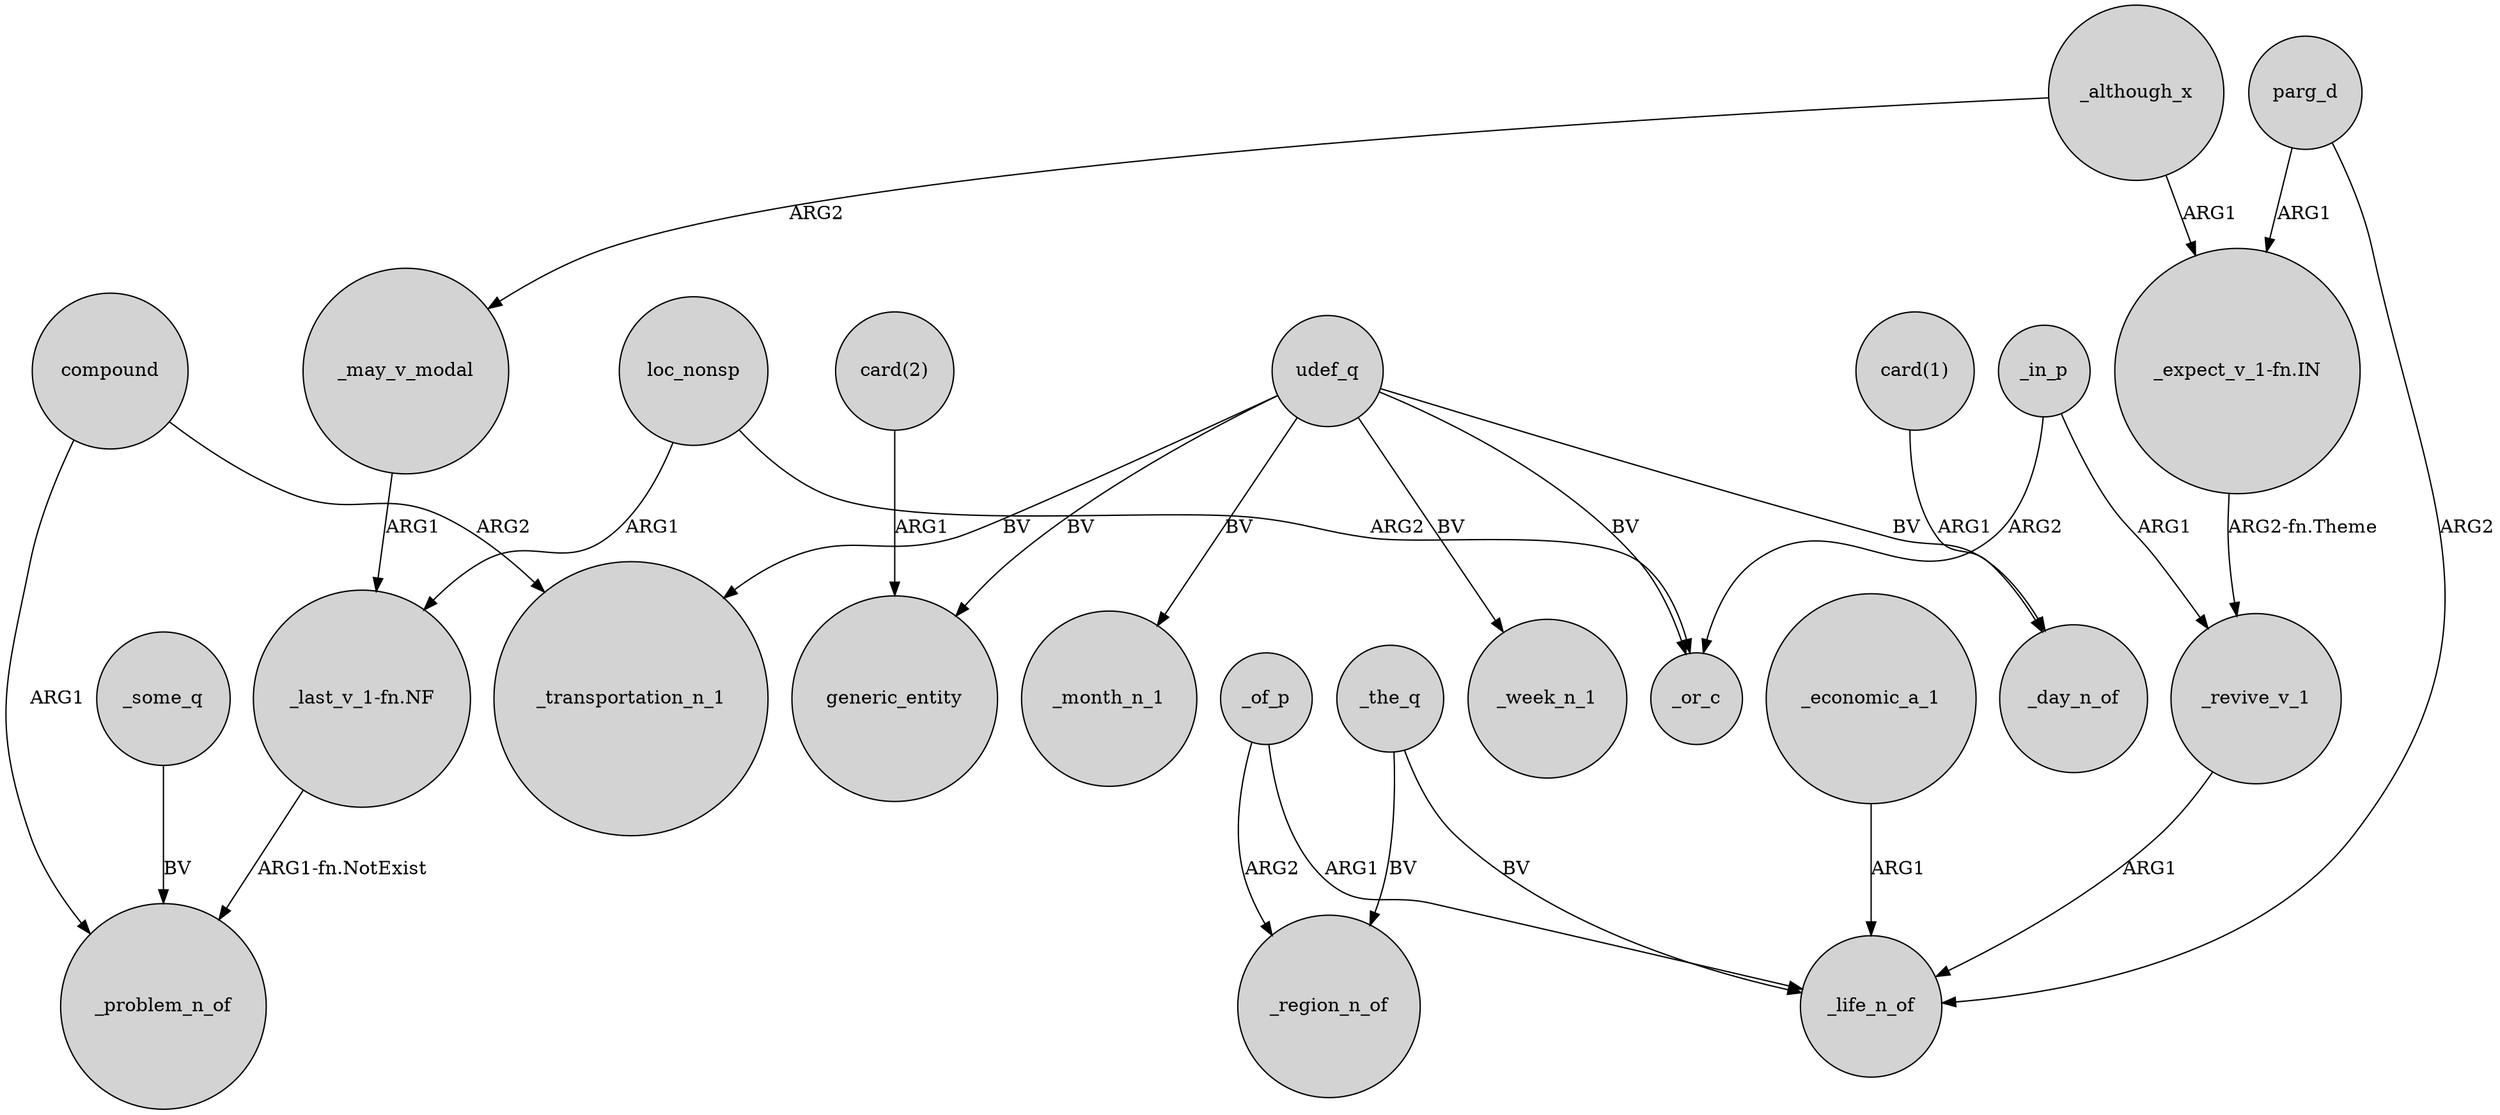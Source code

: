 digraph {
	node [shape=circle style=filled]
	udef_q -> generic_entity [label=BV]
	udef_q -> _transportation_n_1 [label=BV]
	_of_p -> _life_n_of [label=ARG1]
	_the_q -> _life_n_of [label=BV]
	loc_nonsp -> "_last_v_1-fn.NF" [label=ARG1]
	"card(1)" -> _day_n_of [label=ARG1]
	compound -> _transportation_n_1 [label=ARG2]
	_in_p -> _or_c [label=ARG2]
	"_expect_v_1-fn.IN" -> _revive_v_1 [label="ARG2-fn.Theme"]
	udef_q -> _day_n_of [label=BV]
	_revive_v_1 -> _life_n_of [label=ARG1]
	udef_q -> _or_c [label=BV]
	udef_q -> _month_n_1 [label=BV]
	parg_d -> _life_n_of [label=ARG2]
	_of_p -> _region_n_of [label=ARG2]
	_some_q -> _problem_n_of [label=BV]
	compound -> _problem_n_of [label=ARG1]
	udef_q -> _week_n_1 [label=BV]
	parg_d -> "_expect_v_1-fn.IN" [label=ARG1]
	"_last_v_1-fn.NF" -> _problem_n_of [label="ARG1-fn.NotExist"]
	_may_v_modal -> "_last_v_1-fn.NF" [label=ARG1]
	_although_x -> "_expect_v_1-fn.IN" [label=ARG1]
	_although_x -> _may_v_modal [label=ARG2]
	_economic_a_1 -> _life_n_of [label=ARG1]
	loc_nonsp -> _or_c [label=ARG2]
	"card(2)" -> generic_entity [label=ARG1]
	_the_q -> _region_n_of [label=BV]
	_in_p -> _revive_v_1 [label=ARG1]
}
